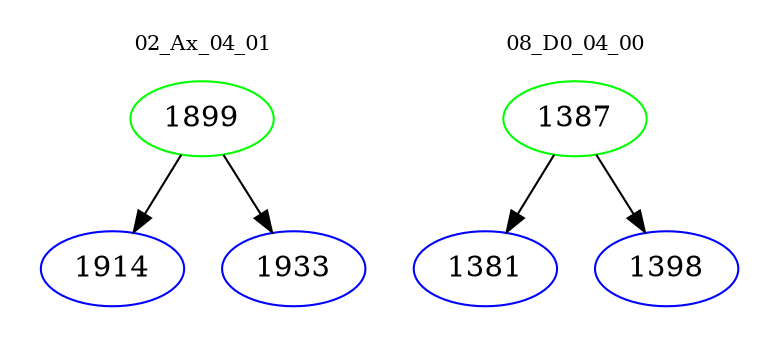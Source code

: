 digraph{
subgraph cluster_0 {
color = white
label = "02_Ax_04_01";
fontsize=10;
T0_1899 [label="1899", color="green"]
T0_1899 -> T0_1914 [color="black"]
T0_1914 [label="1914", color="blue"]
T0_1899 -> T0_1933 [color="black"]
T0_1933 [label="1933", color="blue"]
}
subgraph cluster_1 {
color = white
label = "08_D0_04_00";
fontsize=10;
T1_1387 [label="1387", color="green"]
T1_1387 -> T1_1381 [color="black"]
T1_1381 [label="1381", color="blue"]
T1_1387 -> T1_1398 [color="black"]
T1_1398 [label="1398", color="blue"]
}
}
